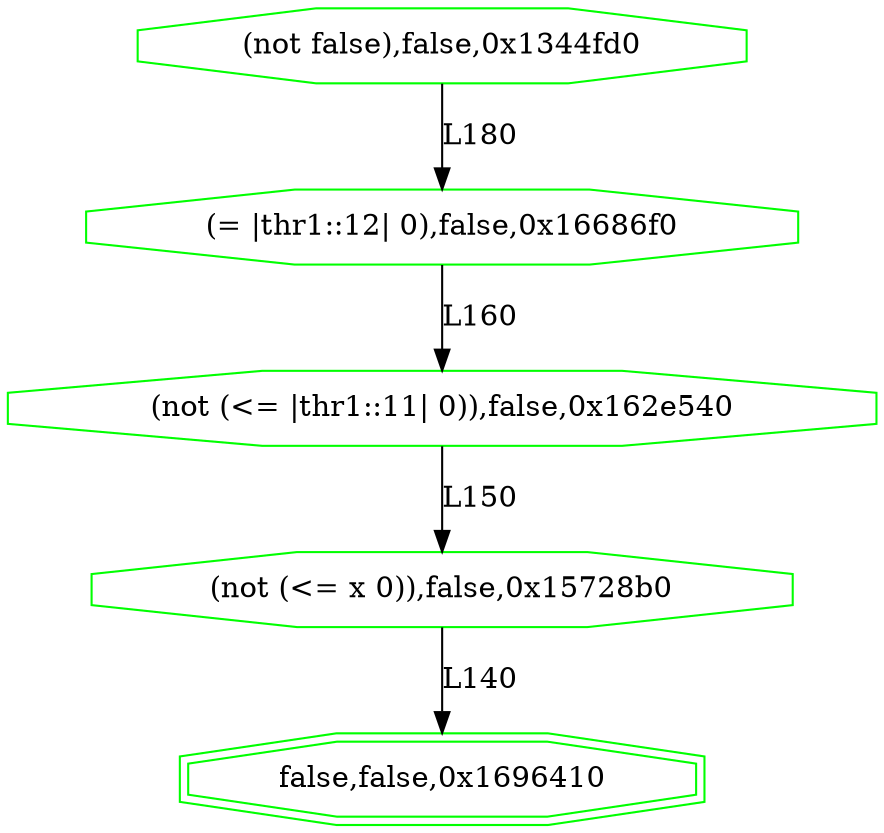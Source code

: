 digraph G {
0[label="(not false),false,0x1344fd0", color=green,shape=octagon];
1[label="(= |thr1::12| 0),false,0x16686f0", color=green,shape=octagon];
2[label="(not (<= |thr1::11| 0)),false,0x162e540", color=green,shape=octagon];
3[label="(not (<= x 0)),false,0x15728b0", color=green,shape=octagon];
4[label="false,false,0x1696410", color=green,shape=doubleoctagon];
0->1 [label="L180"];
1->2 [label="L160"];
2->3 [label="L150"];
3->4 [label="L140"];
}
